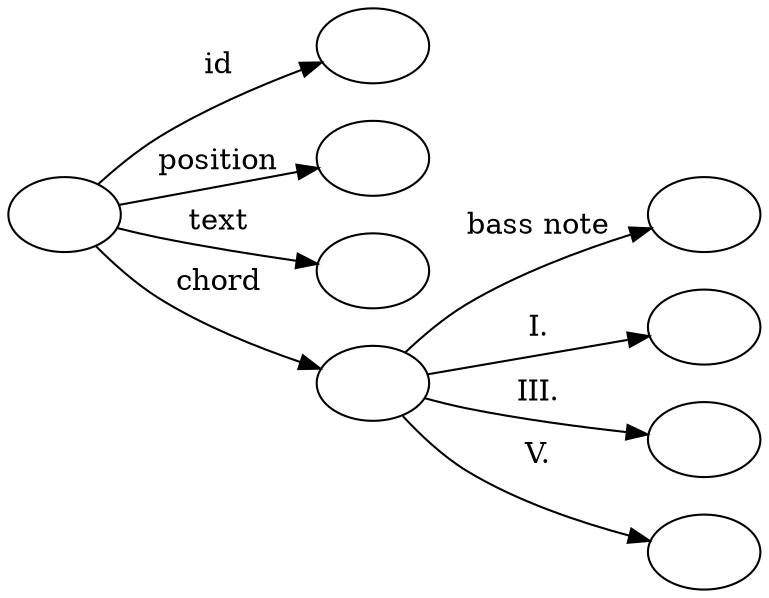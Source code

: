 digraph g {
    rankdir=LR
    Segment [label=""]
    ID [label=""]
    Position [label=""]
    Text [label=""]
    Bass_note [label=""]
    Chord [label=""]
    Deg1 [label=""]
    Deg3 [label=""]
    Deg5 [label=""]
    Segment -> ID [label="id"]
    Segment -> Position [label="position"]
    Segment -> Text [label="text"]
    Segment -> Chord [label="chord"]
    Chord -> Deg1 [label="I."]
    Chord -> Deg3 [label="III."]
    Chord -> Deg5 [label="V."]
    Chord -> Bass_note [label="bass note"]
}